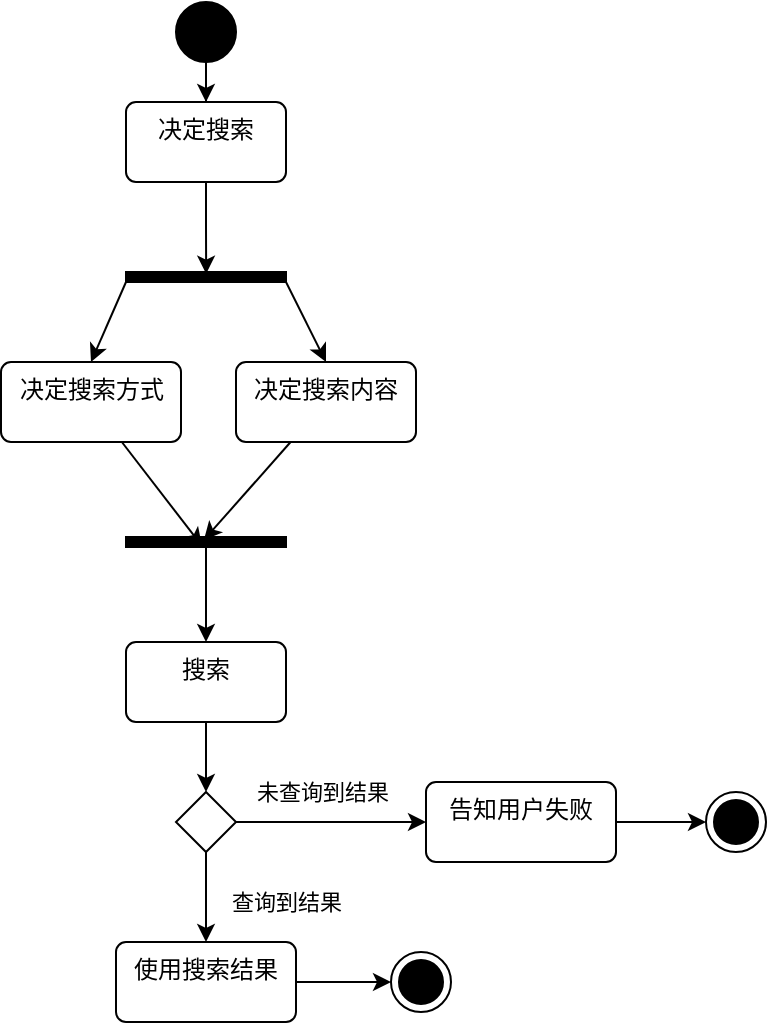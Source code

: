 <mxfile version="21.3.8" type="github">
  <diagram name="第 1 页" id="1bQIUgzjlXshrciDbQEI">
    <mxGraphModel dx="2074" dy="1106" grid="1" gridSize="10" guides="1" tooltips="1" connect="1" arrows="1" fold="1" page="1" pageScale="1" pageWidth="827" pageHeight="1169" math="0" shadow="0">
      <root>
        <mxCell id="0" />
        <mxCell id="1" parent="0" />
        <mxCell id="SjhaU8M4ZDdy4UAupOeV-17" style="edgeStyle=orthogonalEdgeStyle;rounded=0;orthogonalLoop=1;jettySize=auto;html=1;entryX=0.5;entryY=0;entryDx=0;entryDy=0;" parent="1" source="SjhaU8M4ZDdy4UAupOeV-1" target="SjhaU8M4ZDdy4UAupOeV-14" edge="1">
          <mxGeometry relative="1" as="geometry" />
        </mxCell>
        <mxCell id="SjhaU8M4ZDdy4UAupOeV-1" value="" style="ellipse;fillColor=strokeColor;html=1;" parent="1" vertex="1">
          <mxGeometry x="215" y="40" width="30" height="30" as="geometry" />
        </mxCell>
        <mxCell id="SjhaU8M4ZDdy4UAupOeV-25" style="rounded=0;orthogonalLoop=1;jettySize=auto;html=1;entryX=0.3;entryY=0.513;entryDx=0;entryDy=0;entryPerimeter=0;" parent="1" source="SjhaU8M4ZDdy4UAupOeV-2" target="SjhaU8M4ZDdy4UAupOeV-16" edge="1">
          <mxGeometry relative="1" as="geometry" />
        </mxCell>
        <mxCell id="SjhaU8M4ZDdy4UAupOeV-2" value="决定搜索内容" style="html=1;align=center;verticalAlign=top;rounded=1;absoluteArcSize=1;arcSize=10;dashed=0;whiteSpace=wrap;" parent="1" vertex="1">
          <mxGeometry x="245" y="220" width="90" height="40" as="geometry" />
        </mxCell>
        <mxCell id="SjhaU8M4ZDdy4UAupOeV-32" style="edgeStyle=orthogonalEdgeStyle;rounded=0;orthogonalLoop=1;jettySize=auto;html=1;entryX=0;entryY=0.5;entryDx=0;entryDy=0;" parent="1" source="SjhaU8M4ZDdy4UAupOeV-6" target="SjhaU8M4ZDdy4UAupOeV-13" edge="1">
          <mxGeometry relative="1" as="geometry" />
        </mxCell>
        <mxCell id="SjhaU8M4ZDdy4UAupOeV-6" value="使用搜索结果" style="html=1;align=center;verticalAlign=top;rounded=1;absoluteArcSize=1;arcSize=10;dashed=0;whiteSpace=wrap;" parent="1" vertex="1">
          <mxGeometry x="185" y="510" width="90" height="40" as="geometry" />
        </mxCell>
        <mxCell id="SjhaU8M4ZDdy4UAupOeV-33" style="edgeStyle=orthogonalEdgeStyle;rounded=0;orthogonalLoop=1;jettySize=auto;html=1;entryX=0;entryY=0.5;entryDx=0;entryDy=0;" parent="1" source="SjhaU8M4ZDdy4UAupOeV-8" target="SjhaU8M4ZDdy4UAupOeV-12" edge="1">
          <mxGeometry relative="1" as="geometry" />
        </mxCell>
        <mxCell id="SjhaU8M4ZDdy4UAupOeV-8" value="告知用户失败" style="html=1;align=center;verticalAlign=top;rounded=1;absoluteArcSize=1;arcSize=10;dashed=0;whiteSpace=wrap;" parent="1" vertex="1">
          <mxGeometry x="340" y="430" width="95" height="40" as="geometry" />
        </mxCell>
        <mxCell id="SjhaU8M4ZDdy4UAupOeV-28" style="edgeStyle=orthogonalEdgeStyle;rounded=0;orthogonalLoop=1;jettySize=auto;html=1;entryX=0.5;entryY=0;entryDx=0;entryDy=0;" parent="1" source="SjhaU8M4ZDdy4UAupOeV-9" target="SjhaU8M4ZDdy4UAupOeV-10" edge="1">
          <mxGeometry relative="1" as="geometry" />
        </mxCell>
        <mxCell id="SjhaU8M4ZDdy4UAupOeV-9" value="搜索" style="html=1;align=center;verticalAlign=top;rounded=1;absoluteArcSize=1;arcSize=10;dashed=0;whiteSpace=wrap;" parent="1" vertex="1">
          <mxGeometry x="190" y="360" width="80" height="40" as="geometry" />
        </mxCell>
        <mxCell id="SjhaU8M4ZDdy4UAupOeV-29" style="edgeStyle=orthogonalEdgeStyle;rounded=0;orthogonalLoop=1;jettySize=auto;html=1;entryX=0;entryY=0.5;entryDx=0;entryDy=0;" parent="1" source="SjhaU8M4ZDdy4UAupOeV-10" target="SjhaU8M4ZDdy4UAupOeV-8" edge="1">
          <mxGeometry relative="1" as="geometry" />
        </mxCell>
        <mxCell id="SjhaU8M4ZDdy4UAupOeV-31" value="未查询到结果" style="edgeLabel;html=1;align=center;verticalAlign=middle;resizable=0;points=[];" parent="SjhaU8M4ZDdy4UAupOeV-29" vertex="1" connectable="0">
          <mxGeometry x="-0.287" y="-1" relative="1" as="geometry">
            <mxPoint x="9" y="-16" as="offset" />
          </mxGeometry>
        </mxCell>
        <mxCell id="SjhaU8M4ZDdy4UAupOeV-30" value="查询到结果" style="edgeStyle=orthogonalEdgeStyle;rounded=0;orthogonalLoop=1;jettySize=auto;html=1;entryX=0.5;entryY=0;entryDx=0;entryDy=0;" parent="1" source="SjhaU8M4ZDdy4UAupOeV-10" target="SjhaU8M4ZDdy4UAupOeV-6" edge="1">
          <mxGeometry x="0.111" y="40" relative="1" as="geometry">
            <mxPoint as="offset" />
          </mxGeometry>
        </mxCell>
        <mxCell id="SjhaU8M4ZDdy4UAupOeV-10" value="" style="rhombus;" parent="1" vertex="1">
          <mxGeometry x="215" y="435" width="30" height="30" as="geometry" />
        </mxCell>
        <mxCell id="SjhaU8M4ZDdy4UAupOeV-22" style="rounded=0;orthogonalLoop=1;jettySize=auto;html=1;entryX=0.9;entryY=0.525;entryDx=0;entryDy=0;entryPerimeter=0;" parent="1" source="SjhaU8M4ZDdy4UAupOeV-11" target="SjhaU8M4ZDdy4UAupOeV-16" edge="1">
          <mxGeometry relative="1" as="geometry" />
        </mxCell>
        <mxCell id="SjhaU8M4ZDdy4UAupOeV-11" value="决定搜索方式" style="html=1;align=center;verticalAlign=top;rounded=1;absoluteArcSize=1;arcSize=10;dashed=0;whiteSpace=wrap;" parent="1" vertex="1">
          <mxGeometry x="127.5" y="220" width="90" height="40" as="geometry" />
        </mxCell>
        <mxCell id="SjhaU8M4ZDdy4UAupOeV-12" value="" style="ellipse;html=1;shape=endState;fillColor=strokeColor;" parent="1" vertex="1">
          <mxGeometry x="480" y="435" width="30" height="30" as="geometry" />
        </mxCell>
        <mxCell id="SjhaU8M4ZDdy4UAupOeV-13" value="" style="ellipse;html=1;shape=endState;fillColor=strokeColor;" parent="1" vertex="1">
          <mxGeometry x="322.5" y="515" width="30" height="30" as="geometry" />
        </mxCell>
        <mxCell id="SjhaU8M4ZDdy4UAupOeV-18" style="edgeStyle=orthogonalEdgeStyle;rounded=0;orthogonalLoop=1;jettySize=auto;html=1;entryX=0.171;entryY=0.499;entryDx=0;entryDy=0;entryPerimeter=0;" parent="1" source="SjhaU8M4ZDdy4UAupOeV-14" target="SjhaU8M4ZDdy4UAupOeV-15" edge="1">
          <mxGeometry relative="1" as="geometry" />
        </mxCell>
        <mxCell id="SjhaU8M4ZDdy4UAupOeV-14" value="决定搜索" style="html=1;align=center;verticalAlign=top;rounded=1;absoluteArcSize=1;arcSize=10;dashed=0;whiteSpace=wrap;" parent="1" vertex="1">
          <mxGeometry x="190" y="90" width="80" height="40" as="geometry" />
        </mxCell>
        <mxCell id="SjhaU8M4ZDdy4UAupOeV-19" style="rounded=0;orthogonalLoop=1;jettySize=auto;html=1;entryX=0.5;entryY=0;entryDx=0;entryDy=0;" parent="1" source="SjhaU8M4ZDdy4UAupOeV-15" target="SjhaU8M4ZDdy4UAupOeV-11" edge="1">
          <mxGeometry relative="1" as="geometry" />
        </mxCell>
        <mxCell id="SjhaU8M4ZDdy4UAupOeV-20" style="rounded=0;orthogonalLoop=1;jettySize=auto;html=1;entryX=0.5;entryY=0;entryDx=0;entryDy=0;" parent="1" source="SjhaU8M4ZDdy4UAupOeV-15" target="SjhaU8M4ZDdy4UAupOeV-2" edge="1">
          <mxGeometry relative="1" as="geometry" />
        </mxCell>
        <mxCell id="SjhaU8M4ZDdy4UAupOeV-15" value="" style="html=1;points=[];perimeter=orthogonalPerimeter;fillColor=strokeColor;direction=south;" parent="1" vertex="1">
          <mxGeometry x="190" y="175" width="80" height="5" as="geometry" />
        </mxCell>
        <mxCell id="SjhaU8M4ZDdy4UAupOeV-27" style="edgeStyle=orthogonalEdgeStyle;rounded=0;orthogonalLoop=1;jettySize=auto;html=1;entryX=0.5;entryY=0;entryDx=0;entryDy=0;" parent="1" source="SjhaU8M4ZDdy4UAupOeV-16" target="SjhaU8M4ZDdy4UAupOeV-9" edge="1">
          <mxGeometry relative="1" as="geometry" />
        </mxCell>
        <mxCell id="SjhaU8M4ZDdy4UAupOeV-16" value="" style="html=1;points=[];perimeter=orthogonalPerimeter;fillColor=strokeColor;direction=south;" parent="1" vertex="1">
          <mxGeometry x="190" y="307.5" width="80" height="5" as="geometry" />
        </mxCell>
      </root>
    </mxGraphModel>
  </diagram>
</mxfile>
